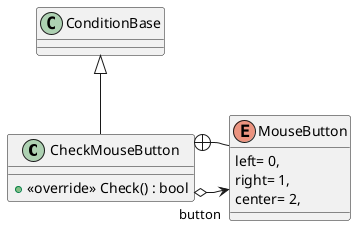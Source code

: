 @startuml
class CheckMouseButton {
    + <<override>> Check() : bool
}
enum MouseButton {
    left= 0,
    right= 1,
    center= 2,
}
ConditionBase <|-- CheckMouseButton
CheckMouseButton o-> "button" MouseButton
CheckMouseButton +-- MouseButton
@enduml
